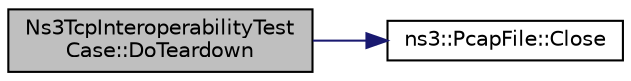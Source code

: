 digraph "Ns3TcpInteroperabilityTestCase::DoTeardown"
{
 // LATEX_PDF_SIZE
  edge [fontname="Helvetica",fontsize="10",labelfontname="Helvetica",labelfontsize="10"];
  node [fontname="Helvetica",fontsize="10",shape=record];
  rankdir="LR";
  Node1 [label="Ns3TcpInteroperabilityTest\lCase::DoTeardown",height=0.2,width=0.4,color="black", fillcolor="grey75", style="filled", fontcolor="black",tooltip="Implementation to do any local setup required for this TestCase."];
  Node1 -> Node2 [color="midnightblue",fontsize="10",style="solid",fontname="Helvetica"];
  Node2 [label="ns3::PcapFile::Close",height=0.2,width=0.4,color="black", fillcolor="white", style="filled",URL="$classns3_1_1_pcap_file.html#ad3b6c28d464742ee1fa3a64628339a5b",tooltip="Close the underlying file."];
}
